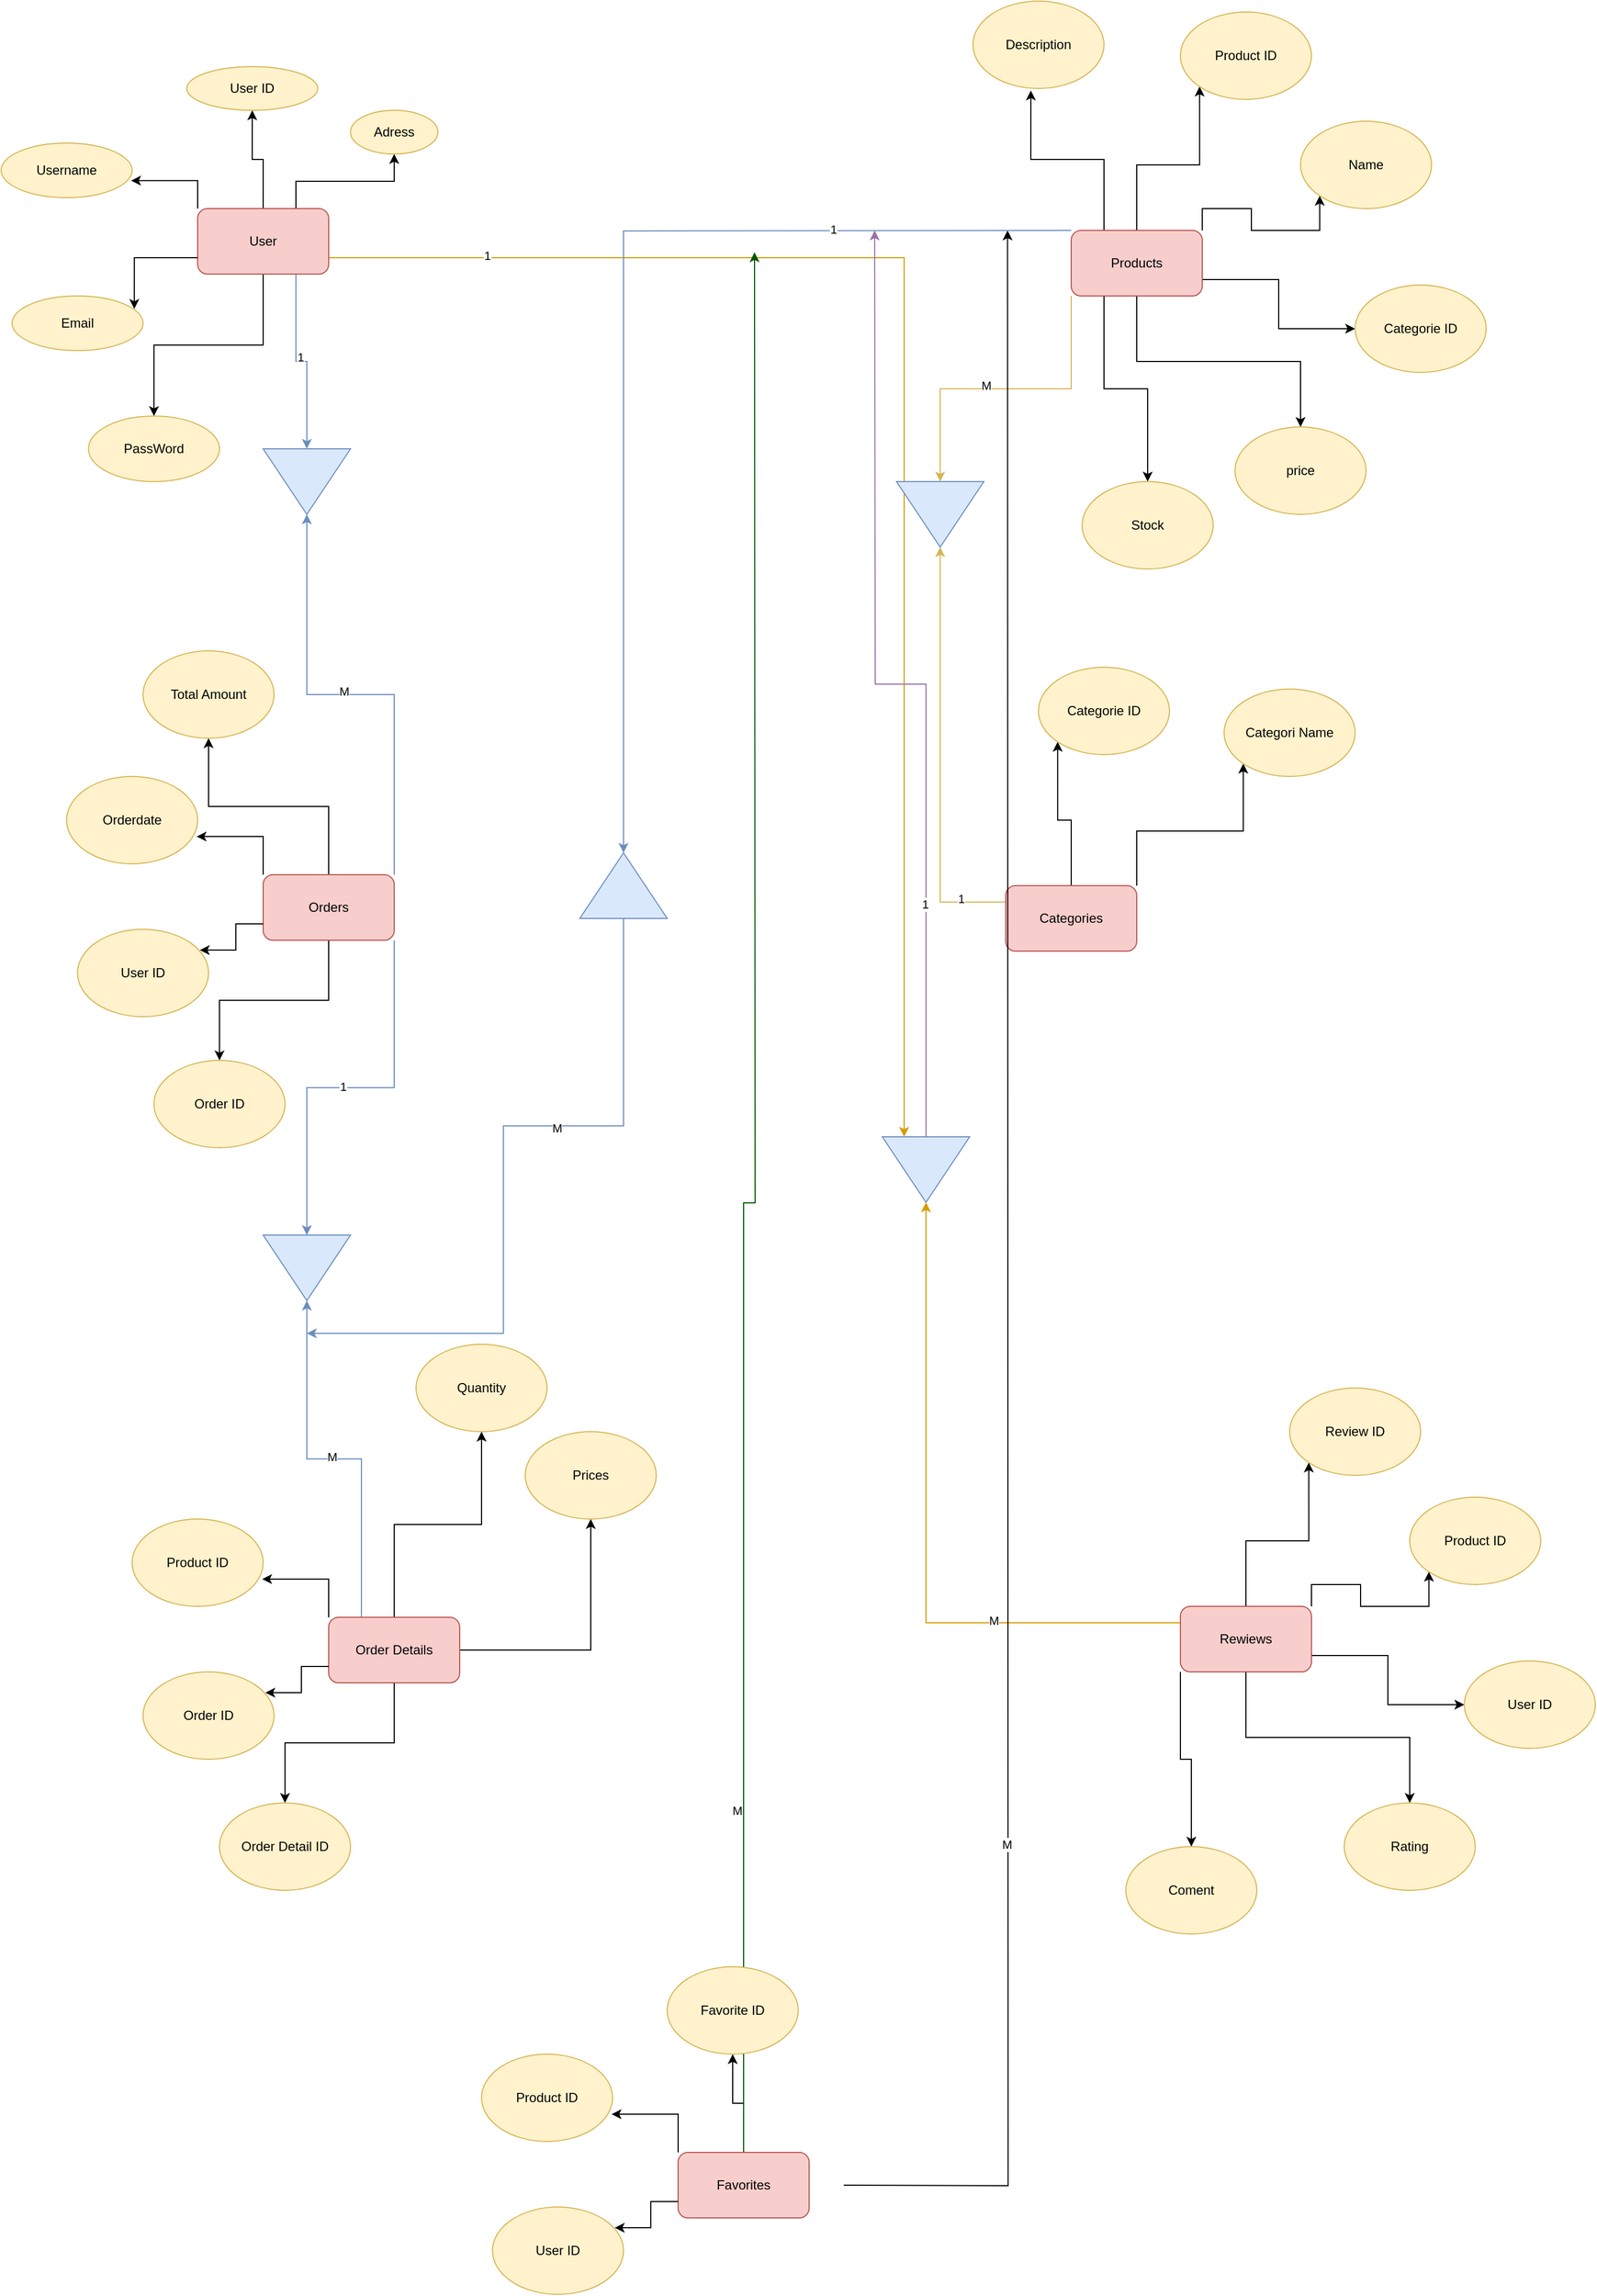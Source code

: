 <mxfile version="24.7.7">
  <diagram name="Sayfa -1" id="LJBxOdH8jgoR7RfQ9L8A">
    <mxGraphModel dx="4097" dy="3398" grid="1" gridSize="10" guides="1" tooltips="1" connect="1" arrows="1" fold="1" page="1" pageScale="1" pageWidth="827" pageHeight="1169" math="0" shadow="0">
      <root>
        <mxCell id="0" />
        <mxCell id="1" parent="0" />
        <mxCell id="4HqPpDMdaFQgptK1f3Gv-8" style="edgeStyle=orthogonalEdgeStyle;rounded=0;orthogonalLoop=1;jettySize=auto;html=1;exitX=0.5;exitY=0;exitDx=0;exitDy=0;entryX=0.5;entryY=1;entryDx=0;entryDy=0;" edge="1" parent="1" source="4HqPpDMdaFQgptK1f3Gv-1" target="4HqPpDMdaFQgptK1f3Gv-5">
          <mxGeometry relative="1" as="geometry" />
        </mxCell>
        <mxCell id="4HqPpDMdaFQgptK1f3Gv-9" style="edgeStyle=orthogonalEdgeStyle;rounded=0;orthogonalLoop=1;jettySize=auto;html=1;exitX=0.5;exitY=1;exitDx=0;exitDy=0;" edge="1" parent="1" source="4HqPpDMdaFQgptK1f3Gv-1" target="4HqPpDMdaFQgptK1f3Gv-2">
          <mxGeometry relative="1" as="geometry" />
        </mxCell>
        <mxCell id="4HqPpDMdaFQgptK1f3Gv-87" value="" style="edgeStyle=orthogonalEdgeStyle;rounded=0;orthogonalLoop=1;jettySize=auto;html=1;exitX=0.75;exitY=0;exitDx=0;exitDy=0;" edge="1" parent="1" source="4HqPpDMdaFQgptK1f3Gv-1" target="4HqPpDMdaFQgptK1f3Gv-86">
          <mxGeometry relative="1" as="geometry" />
        </mxCell>
        <mxCell id="4HqPpDMdaFQgptK1f3Gv-119" style="edgeStyle=orthogonalEdgeStyle;rounded=0;orthogonalLoop=1;jettySize=auto;html=1;exitX=0.75;exitY=1;exitDx=0;exitDy=0;entryX=0;entryY=0.5;entryDx=0;entryDy=0;fillColor=#dae8fc;strokeColor=#6c8ebf;" edge="1" parent="1" source="4HqPpDMdaFQgptK1f3Gv-1" target="4HqPpDMdaFQgptK1f3Gv-118">
          <mxGeometry relative="1" as="geometry" />
        </mxCell>
        <mxCell id="4HqPpDMdaFQgptK1f3Gv-127" value="1" style="edgeLabel;html=1;align=center;verticalAlign=middle;resizable=0;points=[];" vertex="1" connectable="0" parent="4HqPpDMdaFQgptK1f3Gv-119">
          <mxGeometry x="-0.017" y="4" relative="1" as="geometry">
            <mxPoint as="offset" />
          </mxGeometry>
        </mxCell>
        <mxCell id="4HqPpDMdaFQgptK1f3Gv-146" style="edgeStyle=orthogonalEdgeStyle;rounded=0;orthogonalLoop=1;jettySize=auto;html=1;exitX=1;exitY=0.75;exitDx=0;exitDy=0;entryX=0;entryY=0.75;entryDx=0;entryDy=0;fillColor=#ffe6cc;strokeColor=#d79b00;" edge="1" parent="1" source="4HqPpDMdaFQgptK1f3Gv-1" target="4HqPpDMdaFQgptK1f3Gv-141">
          <mxGeometry relative="1" as="geometry" />
        </mxCell>
        <mxCell id="4HqPpDMdaFQgptK1f3Gv-147" value="1" style="edgeLabel;html=1;align=center;verticalAlign=middle;resizable=0;points=[];" vertex="1" connectable="0" parent="4HqPpDMdaFQgptK1f3Gv-146">
          <mxGeometry x="-0.781" y="2" relative="1" as="geometry">
            <mxPoint x="-1" as="offset" />
          </mxGeometry>
        </mxCell>
        <mxCell id="4HqPpDMdaFQgptK1f3Gv-1" value="User" style="rounded=1;whiteSpace=wrap;html=1;fillColor=#f8cecc;strokeColor=#b85450;" vertex="1" parent="1">
          <mxGeometry x="190" y="180" width="120" height="60" as="geometry" />
        </mxCell>
        <mxCell id="4HqPpDMdaFQgptK1f3Gv-2" value="PassWord" style="ellipse;whiteSpace=wrap;html=1;fillColor=#fff2cc;strokeColor=#d6b656;" vertex="1" parent="1">
          <mxGeometry x="90" y="370" width="120" height="60" as="geometry" />
        </mxCell>
        <mxCell id="4HqPpDMdaFQgptK1f3Gv-3" value="Email" style="ellipse;whiteSpace=wrap;html=1;fillColor=#fff2cc;strokeColor=#d6b656;" vertex="1" parent="1">
          <mxGeometry x="20" y="260" width="120" height="50" as="geometry" />
        </mxCell>
        <mxCell id="4HqPpDMdaFQgptK1f3Gv-4" value="Username" style="ellipse;whiteSpace=wrap;html=1;fillColor=#fff2cc;strokeColor=#d6b656;" vertex="1" parent="1">
          <mxGeometry x="10" y="120" width="120" height="50" as="geometry" />
        </mxCell>
        <mxCell id="4HqPpDMdaFQgptK1f3Gv-5" value="User ID" style="ellipse;whiteSpace=wrap;html=1;fillColor=#fff2cc;strokeColor=#d6b656;" vertex="1" parent="1">
          <mxGeometry x="180" y="50" width="120" height="40" as="geometry" />
        </mxCell>
        <mxCell id="4HqPpDMdaFQgptK1f3Gv-6" style="edgeStyle=orthogonalEdgeStyle;rounded=0;orthogonalLoop=1;jettySize=auto;html=1;exitX=0;exitY=0;exitDx=0;exitDy=0;entryX=0.992;entryY=0.688;entryDx=0;entryDy=0;entryPerimeter=0;" edge="1" parent="1" source="4HqPpDMdaFQgptK1f3Gv-1" target="4HqPpDMdaFQgptK1f3Gv-4">
          <mxGeometry relative="1" as="geometry" />
        </mxCell>
        <mxCell id="4HqPpDMdaFQgptK1f3Gv-7" style="edgeStyle=orthogonalEdgeStyle;rounded=0;orthogonalLoop=1;jettySize=auto;html=1;exitX=0;exitY=0.75;exitDx=0;exitDy=0;entryX=0.933;entryY=0.238;entryDx=0;entryDy=0;entryPerimeter=0;" edge="1" parent="1" source="4HqPpDMdaFQgptK1f3Gv-1" target="4HqPpDMdaFQgptK1f3Gv-3">
          <mxGeometry relative="1" as="geometry" />
        </mxCell>
        <mxCell id="4HqPpDMdaFQgptK1f3Gv-11" style="edgeStyle=orthogonalEdgeStyle;rounded=0;orthogonalLoop=1;jettySize=auto;html=1;exitX=0.5;exitY=1;exitDx=0;exitDy=0;" edge="1" parent="1" source="4HqPpDMdaFQgptK1f3Gv-12" target="4HqPpDMdaFQgptK1f3Gv-13">
          <mxGeometry relative="1" as="geometry" />
        </mxCell>
        <mxCell id="4HqPpDMdaFQgptK1f3Gv-20" style="edgeStyle=orthogonalEdgeStyle;rounded=0;orthogonalLoop=1;jettySize=auto;html=1;exitX=1;exitY=0.75;exitDx=0;exitDy=0;entryX=0;entryY=0.5;entryDx=0;entryDy=0;" edge="1" parent="1" source="4HqPpDMdaFQgptK1f3Gv-12" target="4HqPpDMdaFQgptK1f3Gv-14">
          <mxGeometry relative="1" as="geometry" />
        </mxCell>
        <mxCell id="4HqPpDMdaFQgptK1f3Gv-21" style="edgeStyle=orthogonalEdgeStyle;rounded=0;orthogonalLoop=1;jettySize=auto;html=1;exitX=1;exitY=0;exitDx=0;exitDy=0;entryX=0;entryY=1;entryDx=0;entryDy=0;" edge="1" parent="1" source="4HqPpDMdaFQgptK1f3Gv-12" target="4HqPpDMdaFQgptK1f3Gv-16">
          <mxGeometry relative="1" as="geometry" />
        </mxCell>
        <mxCell id="4HqPpDMdaFQgptK1f3Gv-22" style="edgeStyle=orthogonalEdgeStyle;rounded=0;orthogonalLoop=1;jettySize=auto;html=1;exitX=0.5;exitY=0;exitDx=0;exitDy=0;entryX=0;entryY=1;entryDx=0;entryDy=0;" edge="1" parent="1" source="4HqPpDMdaFQgptK1f3Gv-12" target="4HqPpDMdaFQgptK1f3Gv-15">
          <mxGeometry relative="1" as="geometry" />
        </mxCell>
        <mxCell id="4HqPpDMdaFQgptK1f3Gv-104" style="edgeStyle=orthogonalEdgeStyle;rounded=0;orthogonalLoop=1;jettySize=auto;html=1;exitX=0.25;exitY=1;exitDx=0;exitDy=0;entryX=0.5;entryY=0;entryDx=0;entryDy=0;" edge="1" parent="1" source="4HqPpDMdaFQgptK1f3Gv-12" target="4HqPpDMdaFQgptK1f3Gv-105">
          <mxGeometry relative="1" as="geometry">
            <mxPoint x="1060" y="430" as="targetPoint" />
          </mxGeometry>
        </mxCell>
        <mxCell id="4HqPpDMdaFQgptK1f3Gv-106" style="edgeStyle=orthogonalEdgeStyle;rounded=0;orthogonalLoop=1;jettySize=auto;html=1;exitX=0.25;exitY=0;exitDx=0;exitDy=0;entryX=0.442;entryY=1.023;entryDx=0;entryDy=0;entryPerimeter=0;" edge="1" parent="1" source="4HqPpDMdaFQgptK1f3Gv-12" target="4HqPpDMdaFQgptK1f3Gv-107">
          <mxGeometry relative="1" as="geometry">
            <mxPoint x="960" y="70" as="targetPoint" />
          </mxGeometry>
        </mxCell>
        <mxCell id="4HqPpDMdaFQgptK1f3Gv-121" style="edgeStyle=orthogonalEdgeStyle;rounded=0;orthogonalLoop=1;jettySize=auto;html=1;exitX=0;exitY=1;exitDx=0;exitDy=0;entryX=0;entryY=0.5;entryDx=0;entryDy=0;fillColor=#fff2cc;strokeColor=#d6b656;" edge="1" parent="1" source="4HqPpDMdaFQgptK1f3Gv-12" target="4HqPpDMdaFQgptK1f3Gv-120">
          <mxGeometry relative="1" as="geometry" />
        </mxCell>
        <mxCell id="4HqPpDMdaFQgptK1f3Gv-131" value="M" style="edgeLabel;html=1;align=center;verticalAlign=middle;resizable=0;points=[];" vertex="1" connectable="0" parent="4HqPpDMdaFQgptK1f3Gv-121">
          <mxGeometry x="0.126" y="-3" relative="1" as="geometry">
            <mxPoint as="offset" />
          </mxGeometry>
        </mxCell>
        <mxCell id="4HqPpDMdaFQgptK1f3Gv-12" value="Products" style="rounded=1;whiteSpace=wrap;html=1;fillColor=#f8cecc;strokeColor=#b85450;" vertex="1" parent="1">
          <mxGeometry x="990" y="200" width="120" height="60" as="geometry" />
        </mxCell>
        <mxCell id="4HqPpDMdaFQgptK1f3Gv-13" value="price" style="ellipse;whiteSpace=wrap;html=1;fillColor=#fff2cc;strokeColor=#d6b656;" vertex="1" parent="1">
          <mxGeometry x="1140" y="380" width="120" height="80" as="geometry" />
        </mxCell>
        <mxCell id="4HqPpDMdaFQgptK1f3Gv-14" value="Categorie ID" style="ellipse;whiteSpace=wrap;html=1;fillColor=#fff2cc;strokeColor=#d6b656;" vertex="1" parent="1">
          <mxGeometry x="1250" y="250" width="120" height="80" as="geometry" />
        </mxCell>
        <mxCell id="4HqPpDMdaFQgptK1f3Gv-15" value="Product ID" style="ellipse;whiteSpace=wrap;html=1;fillColor=#fff2cc;strokeColor=#d6b656;" vertex="1" parent="1">
          <mxGeometry x="1090" width="120" height="80" as="geometry" />
        </mxCell>
        <mxCell id="4HqPpDMdaFQgptK1f3Gv-16" value="Name" style="ellipse;whiteSpace=wrap;html=1;fillColor=#fff2cc;strokeColor=#d6b656;" vertex="1" parent="1">
          <mxGeometry x="1200" y="100" width="120" height="80" as="geometry" />
        </mxCell>
        <mxCell id="4HqPpDMdaFQgptK1f3Gv-23" style="edgeStyle=orthogonalEdgeStyle;rounded=0;orthogonalLoop=1;jettySize=auto;html=1;exitX=0.5;exitY=0;exitDx=0;exitDy=0;entryX=0.5;entryY=1;entryDx=0;entryDy=0;" edge="1" parent="1" source="4HqPpDMdaFQgptK1f3Gv-25" target="4HqPpDMdaFQgptK1f3Gv-29">
          <mxGeometry relative="1" as="geometry" />
        </mxCell>
        <mxCell id="4HqPpDMdaFQgptK1f3Gv-24" style="edgeStyle=orthogonalEdgeStyle;rounded=0;orthogonalLoop=1;jettySize=auto;html=1;exitX=0.5;exitY=1;exitDx=0;exitDy=0;" edge="1" parent="1" source="4HqPpDMdaFQgptK1f3Gv-25" target="4HqPpDMdaFQgptK1f3Gv-26">
          <mxGeometry relative="1" as="geometry" />
        </mxCell>
        <mxCell id="4HqPpDMdaFQgptK1f3Gv-117" style="edgeStyle=orthogonalEdgeStyle;rounded=0;orthogonalLoop=1;jettySize=auto;html=1;exitX=1;exitY=0;exitDx=0;exitDy=0;entryX=1;entryY=0.5;entryDx=0;entryDy=0;fillColor=#dae8fc;strokeColor=#6c8ebf;" edge="1" parent="1" source="4HqPpDMdaFQgptK1f3Gv-25" target="4HqPpDMdaFQgptK1f3Gv-118">
          <mxGeometry relative="1" as="geometry">
            <mxPoint x="290" y="470" as="targetPoint" />
          </mxGeometry>
        </mxCell>
        <mxCell id="4HqPpDMdaFQgptK1f3Gv-128" value="M" style="edgeLabel;html=1;align=center;verticalAlign=middle;resizable=0;points=[];" vertex="1" connectable="0" parent="4HqPpDMdaFQgptK1f3Gv-117">
          <mxGeometry x="0.032" y="-3" relative="1" as="geometry">
            <mxPoint as="offset" />
          </mxGeometry>
        </mxCell>
        <mxCell id="4HqPpDMdaFQgptK1f3Gv-124" style="edgeStyle=orthogonalEdgeStyle;rounded=0;orthogonalLoop=1;jettySize=auto;html=1;exitX=1;exitY=1;exitDx=0;exitDy=0;entryX=0;entryY=0.5;entryDx=0;entryDy=0;fillColor=#dae8fc;strokeColor=#6c8ebf;" edge="1" parent="1" source="4HqPpDMdaFQgptK1f3Gv-25" target="4HqPpDMdaFQgptK1f3Gv-123">
          <mxGeometry relative="1" as="geometry" />
        </mxCell>
        <mxCell id="4HqPpDMdaFQgptK1f3Gv-132" value="1" style="edgeLabel;html=1;align=center;verticalAlign=middle;resizable=0;points=[];" vertex="1" connectable="0" parent="4HqPpDMdaFQgptK1f3Gv-124">
          <mxGeometry x="0.039" y="-1" relative="1" as="geometry">
            <mxPoint as="offset" />
          </mxGeometry>
        </mxCell>
        <mxCell id="4HqPpDMdaFQgptK1f3Gv-25" value="Orders" style="rounded=1;whiteSpace=wrap;html=1;fillColor=#f8cecc;strokeColor=#b85450;" vertex="1" parent="1">
          <mxGeometry x="250" y="790" width="120" height="60" as="geometry" />
        </mxCell>
        <mxCell id="4HqPpDMdaFQgptK1f3Gv-26" value="Order ID" style="ellipse;whiteSpace=wrap;html=1;fillColor=#fff2cc;strokeColor=#d6b656;" vertex="1" parent="1">
          <mxGeometry x="150" y="960" width="120" height="80" as="geometry" />
        </mxCell>
        <mxCell id="4HqPpDMdaFQgptK1f3Gv-27" value="User ID" style="ellipse;whiteSpace=wrap;html=1;fillColor=#fff2cc;strokeColor=#d6b656;" vertex="1" parent="1">
          <mxGeometry x="80" y="840" width="120" height="80" as="geometry" />
        </mxCell>
        <mxCell id="4HqPpDMdaFQgptK1f3Gv-28" value="Orderdate" style="ellipse;whiteSpace=wrap;html=1;fillColor=#fff2cc;strokeColor=#d6b656;" vertex="1" parent="1">
          <mxGeometry x="70" y="700" width="120" height="80" as="geometry" />
        </mxCell>
        <mxCell id="4HqPpDMdaFQgptK1f3Gv-29" value="Total Amount" style="ellipse;whiteSpace=wrap;html=1;fillColor=#fff2cc;strokeColor=#d6b656;" vertex="1" parent="1">
          <mxGeometry x="140" y="585" width="120" height="80" as="geometry" />
        </mxCell>
        <mxCell id="4HqPpDMdaFQgptK1f3Gv-30" style="edgeStyle=orthogonalEdgeStyle;rounded=0;orthogonalLoop=1;jettySize=auto;html=1;exitX=0;exitY=0;exitDx=0;exitDy=0;entryX=0.992;entryY=0.688;entryDx=0;entryDy=0;entryPerimeter=0;" edge="1" parent="1" source="4HqPpDMdaFQgptK1f3Gv-25" target="4HqPpDMdaFQgptK1f3Gv-28">
          <mxGeometry relative="1" as="geometry" />
        </mxCell>
        <mxCell id="4HqPpDMdaFQgptK1f3Gv-31" style="edgeStyle=orthogonalEdgeStyle;rounded=0;orthogonalLoop=1;jettySize=auto;html=1;exitX=0;exitY=0.75;exitDx=0;exitDy=0;entryX=0.933;entryY=0.238;entryDx=0;entryDy=0;entryPerimeter=0;" edge="1" parent="1" source="4HqPpDMdaFQgptK1f3Gv-25" target="4HqPpDMdaFQgptK1f3Gv-27">
          <mxGeometry relative="1" as="geometry" />
        </mxCell>
        <mxCell id="4HqPpDMdaFQgptK1f3Gv-34" style="edgeStyle=orthogonalEdgeStyle;rounded=0;orthogonalLoop=1;jettySize=auto;html=1;exitX=1;exitY=0;exitDx=0;exitDy=0;entryX=0;entryY=1;entryDx=0;entryDy=0;" edge="1" parent="1" source="4HqPpDMdaFQgptK1f3Gv-36" target="4HqPpDMdaFQgptK1f3Gv-40">
          <mxGeometry relative="1" as="geometry" />
        </mxCell>
        <mxCell id="4HqPpDMdaFQgptK1f3Gv-35" style="edgeStyle=orthogonalEdgeStyle;rounded=0;orthogonalLoop=1;jettySize=auto;html=1;exitX=0.5;exitY=0;exitDx=0;exitDy=0;entryX=0;entryY=1;entryDx=0;entryDy=0;" edge="1" parent="1" source="4HqPpDMdaFQgptK1f3Gv-36" target="4HqPpDMdaFQgptK1f3Gv-39">
          <mxGeometry relative="1" as="geometry" />
        </mxCell>
        <mxCell id="4HqPpDMdaFQgptK1f3Gv-122" style="edgeStyle=orthogonalEdgeStyle;rounded=0;orthogonalLoop=1;jettySize=auto;html=1;exitX=0;exitY=0.25;exitDx=0;exitDy=0;entryX=1;entryY=0.5;entryDx=0;entryDy=0;fillColor=#fff2cc;strokeColor=#d6b656;" edge="1" parent="1" source="4HqPpDMdaFQgptK1f3Gv-36" target="4HqPpDMdaFQgptK1f3Gv-120">
          <mxGeometry relative="1" as="geometry" />
        </mxCell>
        <mxCell id="4HqPpDMdaFQgptK1f3Gv-129" value="1" style="edgeLabel;html=1;align=center;verticalAlign=middle;resizable=0;points=[];" vertex="1" connectable="0" parent="4HqPpDMdaFQgptK1f3Gv-122">
          <mxGeometry x="-0.789" y="-3" relative="1" as="geometry">
            <mxPoint x="-1" as="offset" />
          </mxGeometry>
        </mxCell>
        <mxCell id="4HqPpDMdaFQgptK1f3Gv-36" value="Categories" style="rounded=1;whiteSpace=wrap;html=1;fillColor=#f8cecc;strokeColor=#b85450;" vertex="1" parent="1">
          <mxGeometry x="930" y="800" width="120" height="60" as="geometry" />
        </mxCell>
        <mxCell id="4HqPpDMdaFQgptK1f3Gv-39" value="Categorie ID" style="ellipse;whiteSpace=wrap;html=1;fillColor=#fff2cc;strokeColor=#d6b656;" vertex="1" parent="1">
          <mxGeometry x="960" y="600" width="120" height="80" as="geometry" />
        </mxCell>
        <mxCell id="4HqPpDMdaFQgptK1f3Gv-40" value="Categori Name" style="ellipse;whiteSpace=wrap;html=1;fillColor=#fff2cc;strokeColor=#d6b656;" vertex="1" parent="1">
          <mxGeometry x="1130" y="620" width="120" height="80" as="geometry" />
        </mxCell>
        <mxCell id="4HqPpDMdaFQgptK1f3Gv-41" style="edgeStyle=orthogonalEdgeStyle;rounded=0;orthogonalLoop=1;jettySize=auto;html=1;exitX=0.5;exitY=0;exitDx=0;exitDy=0;entryX=0.5;entryY=1;entryDx=0;entryDy=0;" edge="1" parent="1" source="4HqPpDMdaFQgptK1f3Gv-43" target="4HqPpDMdaFQgptK1f3Gv-47">
          <mxGeometry relative="1" as="geometry" />
        </mxCell>
        <mxCell id="4HqPpDMdaFQgptK1f3Gv-42" style="edgeStyle=orthogonalEdgeStyle;rounded=0;orthogonalLoop=1;jettySize=auto;html=1;exitX=0.5;exitY=1;exitDx=0;exitDy=0;" edge="1" parent="1" source="4HqPpDMdaFQgptK1f3Gv-43" target="4HqPpDMdaFQgptK1f3Gv-44">
          <mxGeometry relative="1" as="geometry" />
        </mxCell>
        <mxCell id="4HqPpDMdaFQgptK1f3Gv-88" style="edgeStyle=orthogonalEdgeStyle;rounded=0;orthogonalLoop=1;jettySize=auto;html=1;entryX=0.5;entryY=1;entryDx=0;entryDy=0;exitX=1;exitY=0.5;exitDx=0;exitDy=0;" edge="1" parent="1" source="4HqPpDMdaFQgptK1f3Gv-43" target="4HqPpDMdaFQgptK1f3Gv-91">
          <mxGeometry relative="1" as="geometry">
            <mxPoint x="500" y="1370" as="targetPoint" />
            <mxPoint x="550" y="1480" as="sourcePoint" />
          </mxGeometry>
        </mxCell>
        <mxCell id="4HqPpDMdaFQgptK1f3Gv-125" style="edgeStyle=orthogonalEdgeStyle;rounded=0;orthogonalLoop=1;jettySize=auto;html=1;exitX=0.25;exitY=0;exitDx=0;exitDy=0;entryX=1;entryY=0.5;entryDx=0;entryDy=0;fillColor=#dae8fc;strokeColor=#6c8ebf;" edge="1" parent="1" source="4HqPpDMdaFQgptK1f3Gv-43" target="4HqPpDMdaFQgptK1f3Gv-123">
          <mxGeometry relative="1" as="geometry" />
        </mxCell>
        <mxCell id="4HqPpDMdaFQgptK1f3Gv-133" value="M" style="edgeLabel;html=1;align=center;verticalAlign=middle;resizable=0;points=[];" vertex="1" connectable="0" parent="4HqPpDMdaFQgptK1f3Gv-125">
          <mxGeometry x="0.005" y="-2" relative="1" as="geometry">
            <mxPoint x="-1" as="offset" />
          </mxGeometry>
        </mxCell>
        <mxCell id="4HqPpDMdaFQgptK1f3Gv-43" value="Order Details" style="rounded=1;whiteSpace=wrap;html=1;fillColor=#f8cecc;strokeColor=#b85450;" vertex="1" parent="1">
          <mxGeometry x="310" y="1470" width="120" height="60" as="geometry" />
        </mxCell>
        <mxCell id="4HqPpDMdaFQgptK1f3Gv-44" value="Order Detail ID" style="ellipse;whiteSpace=wrap;html=1;fillColor=#fff2cc;strokeColor=#d6b656;" vertex="1" parent="1">
          <mxGeometry x="210" y="1640" width="120" height="80" as="geometry" />
        </mxCell>
        <mxCell id="4HqPpDMdaFQgptK1f3Gv-45" value="Order ID" style="ellipse;whiteSpace=wrap;html=1;fillColor=#fff2cc;strokeColor=#d6b656;" vertex="1" parent="1">
          <mxGeometry x="140" y="1520" width="120" height="80" as="geometry" />
        </mxCell>
        <mxCell id="4HqPpDMdaFQgptK1f3Gv-46" value="Product ID" style="ellipse;whiteSpace=wrap;html=1;fillColor=#fff2cc;strokeColor=#d6b656;" vertex="1" parent="1">
          <mxGeometry x="130" y="1380" width="120" height="80" as="geometry" />
        </mxCell>
        <mxCell id="4HqPpDMdaFQgptK1f3Gv-47" value="Quantity" style="ellipse;whiteSpace=wrap;html=1;fillColor=#fff2cc;strokeColor=#d6b656;" vertex="1" parent="1">
          <mxGeometry x="390" y="1220" width="120" height="80" as="geometry" />
        </mxCell>
        <mxCell id="4HqPpDMdaFQgptK1f3Gv-48" style="edgeStyle=orthogonalEdgeStyle;rounded=0;orthogonalLoop=1;jettySize=auto;html=1;exitX=0;exitY=0;exitDx=0;exitDy=0;entryX=0.992;entryY=0.688;entryDx=0;entryDy=0;entryPerimeter=0;" edge="1" parent="1" source="4HqPpDMdaFQgptK1f3Gv-43" target="4HqPpDMdaFQgptK1f3Gv-46">
          <mxGeometry relative="1" as="geometry" />
        </mxCell>
        <mxCell id="4HqPpDMdaFQgptK1f3Gv-49" style="edgeStyle=orthogonalEdgeStyle;rounded=0;orthogonalLoop=1;jettySize=auto;html=1;exitX=0;exitY=0.75;exitDx=0;exitDy=0;entryX=0.933;entryY=0.238;entryDx=0;entryDy=0;entryPerimeter=0;" edge="1" parent="1" source="4HqPpDMdaFQgptK1f3Gv-43" target="4HqPpDMdaFQgptK1f3Gv-45">
          <mxGeometry relative="1" as="geometry" />
        </mxCell>
        <mxCell id="4HqPpDMdaFQgptK1f3Gv-77" style="edgeStyle=orthogonalEdgeStyle;rounded=0;orthogonalLoop=1;jettySize=auto;html=1;exitX=0.5;exitY=1;exitDx=0;exitDy=0;" edge="1" parent="1" source="4HqPpDMdaFQgptK1f3Gv-81" target="4HqPpDMdaFQgptK1f3Gv-82">
          <mxGeometry relative="1" as="geometry" />
        </mxCell>
        <mxCell id="4HqPpDMdaFQgptK1f3Gv-78" style="edgeStyle=orthogonalEdgeStyle;rounded=0;orthogonalLoop=1;jettySize=auto;html=1;exitX=1;exitY=0.75;exitDx=0;exitDy=0;entryX=0;entryY=0.5;entryDx=0;entryDy=0;" edge="1" parent="1" source="4HqPpDMdaFQgptK1f3Gv-81" target="4HqPpDMdaFQgptK1f3Gv-83">
          <mxGeometry relative="1" as="geometry" />
        </mxCell>
        <mxCell id="4HqPpDMdaFQgptK1f3Gv-79" style="edgeStyle=orthogonalEdgeStyle;rounded=0;orthogonalLoop=1;jettySize=auto;html=1;exitX=1;exitY=0;exitDx=0;exitDy=0;entryX=0;entryY=1;entryDx=0;entryDy=0;" edge="1" parent="1" source="4HqPpDMdaFQgptK1f3Gv-81" target="4HqPpDMdaFQgptK1f3Gv-85">
          <mxGeometry relative="1" as="geometry" />
        </mxCell>
        <mxCell id="4HqPpDMdaFQgptK1f3Gv-80" style="edgeStyle=orthogonalEdgeStyle;rounded=0;orthogonalLoop=1;jettySize=auto;html=1;exitX=0.5;exitY=0;exitDx=0;exitDy=0;entryX=0;entryY=1;entryDx=0;entryDy=0;" edge="1" parent="1" source="4HqPpDMdaFQgptK1f3Gv-81" target="4HqPpDMdaFQgptK1f3Gv-84">
          <mxGeometry relative="1" as="geometry" />
        </mxCell>
        <mxCell id="4HqPpDMdaFQgptK1f3Gv-93" style="edgeStyle=orthogonalEdgeStyle;rounded=0;orthogonalLoop=1;jettySize=auto;html=1;exitX=0;exitY=1;exitDx=0;exitDy=0;entryX=0.5;entryY=0;entryDx=0;entryDy=0;" edge="1" parent="1" source="4HqPpDMdaFQgptK1f3Gv-81" target="4HqPpDMdaFQgptK1f3Gv-94">
          <mxGeometry relative="1" as="geometry">
            <mxPoint x="1100" y="1680" as="targetPoint" />
          </mxGeometry>
        </mxCell>
        <mxCell id="4HqPpDMdaFQgptK1f3Gv-140" style="edgeStyle=orthogonalEdgeStyle;rounded=0;orthogonalLoop=1;jettySize=auto;html=1;exitX=0;exitY=0.25;exitDx=0;exitDy=0;entryX=1;entryY=0.5;entryDx=0;entryDy=0;fillColor=#ffe6cc;strokeColor=#d79b00;" edge="1" parent="1" source="4HqPpDMdaFQgptK1f3Gv-81" target="4HqPpDMdaFQgptK1f3Gv-141">
          <mxGeometry relative="1" as="geometry">
            <mxPoint x="1020" y="1090" as="targetPoint" />
          </mxGeometry>
        </mxCell>
        <mxCell id="4HqPpDMdaFQgptK1f3Gv-145" value="M" style="edgeLabel;html=1;align=center;verticalAlign=middle;resizable=0;points=[];" vertex="1" connectable="0" parent="4HqPpDMdaFQgptK1f3Gv-140">
          <mxGeometry x="-0.445" y="-2" relative="1" as="geometry">
            <mxPoint as="offset" />
          </mxGeometry>
        </mxCell>
        <mxCell id="4HqPpDMdaFQgptK1f3Gv-81" value="Rewiews" style="rounded=1;whiteSpace=wrap;html=1;fillColor=#f8cecc;strokeColor=#b85450;" vertex="1" parent="1">
          <mxGeometry x="1090" y="1460" width="120" height="60" as="geometry" />
        </mxCell>
        <mxCell id="4HqPpDMdaFQgptK1f3Gv-82" value="Rating" style="ellipse;whiteSpace=wrap;html=1;fillColor=#fff2cc;strokeColor=#d6b656;" vertex="1" parent="1">
          <mxGeometry x="1240" y="1640" width="120" height="80" as="geometry" />
        </mxCell>
        <mxCell id="4HqPpDMdaFQgptK1f3Gv-83" value="User ID" style="ellipse;whiteSpace=wrap;html=1;fillColor=#fff2cc;strokeColor=#d6b656;" vertex="1" parent="1">
          <mxGeometry x="1350" y="1510" width="120" height="80" as="geometry" />
        </mxCell>
        <mxCell id="4HqPpDMdaFQgptK1f3Gv-84" value="Review ID" style="ellipse;whiteSpace=wrap;html=1;fillColor=#fff2cc;strokeColor=#d6b656;" vertex="1" parent="1">
          <mxGeometry x="1190" y="1260" width="120" height="80" as="geometry" />
        </mxCell>
        <mxCell id="4HqPpDMdaFQgptK1f3Gv-85" value="Product ID" style="ellipse;whiteSpace=wrap;html=1;fillColor=#fff2cc;strokeColor=#d6b656;" vertex="1" parent="1">
          <mxGeometry x="1300" y="1360" width="120" height="80" as="geometry" />
        </mxCell>
        <mxCell id="4HqPpDMdaFQgptK1f3Gv-86" value="Adress" style="ellipse;whiteSpace=wrap;html=1;rounded=1;fillColor=#fff2cc;strokeColor=#d6b656;" vertex="1" parent="1">
          <mxGeometry x="330" y="90" width="80" height="40" as="geometry" />
        </mxCell>
        <mxCell id="4HqPpDMdaFQgptK1f3Gv-91" value="Prices" style="ellipse;whiteSpace=wrap;html=1;fillColor=#fff2cc;strokeColor=#d6b656;" vertex="1" parent="1">
          <mxGeometry x="490" y="1300" width="120" height="80" as="geometry" />
        </mxCell>
        <mxCell id="4HqPpDMdaFQgptK1f3Gv-94" value="Coment" style="ellipse;whiteSpace=wrap;html=1;fillColor=#fff2cc;strokeColor=#d6b656;" vertex="1" parent="1">
          <mxGeometry x="1040" y="1680" width="120" height="80" as="geometry" />
        </mxCell>
        <mxCell id="4HqPpDMdaFQgptK1f3Gv-95" style="edgeStyle=orthogonalEdgeStyle;rounded=0;orthogonalLoop=1;jettySize=auto;html=1;exitX=0.5;exitY=0;exitDx=0;exitDy=0;entryX=0.5;entryY=1;entryDx=0;entryDy=0;" edge="1" parent="1" source="4HqPpDMdaFQgptK1f3Gv-97" target="4HqPpDMdaFQgptK1f3Gv-101">
          <mxGeometry relative="1" as="geometry" />
        </mxCell>
        <mxCell id="4HqPpDMdaFQgptK1f3Gv-149" style="edgeStyle=orthogonalEdgeStyle;rounded=0;orthogonalLoop=1;jettySize=auto;html=1;fillColor=#008a00;strokeColor=#005700;" edge="1" parent="1" source="4HqPpDMdaFQgptK1f3Gv-97">
          <mxGeometry relative="1" as="geometry">
            <mxPoint x="700" y="220" as="targetPoint" />
          </mxGeometry>
        </mxCell>
        <mxCell id="4HqPpDMdaFQgptK1f3Gv-151" value="M" style="edgeLabel;html=1;align=center;verticalAlign=middle;resizable=0;points=[];" vertex="1" connectable="0" parent="4HqPpDMdaFQgptK1f3Gv-149">
          <mxGeometry x="-0.642" y="6" relative="1" as="geometry">
            <mxPoint as="offset" />
          </mxGeometry>
        </mxCell>
        <mxCell id="4HqPpDMdaFQgptK1f3Gv-150" style="edgeStyle=orthogonalEdgeStyle;rounded=0;orthogonalLoop=1;jettySize=auto;html=1;exitX=1;exitY=0.5;exitDx=0;exitDy=0;" edge="1" parent="1">
          <mxGeometry relative="1" as="geometry">
            <mxPoint x="931.7" y="200" as="targetPoint" />
            <mxPoint x="781.7" y="1990" as="sourcePoint" />
          </mxGeometry>
        </mxCell>
        <mxCell id="4HqPpDMdaFQgptK1f3Gv-152" value="M" style="edgeLabel;html=1;align=center;verticalAlign=middle;resizable=0;points=[];" vertex="1" connectable="0" parent="4HqPpDMdaFQgptK1f3Gv-150">
          <mxGeometry x="-0.523" y="1" relative="1" as="geometry">
            <mxPoint as="offset" />
          </mxGeometry>
        </mxCell>
        <mxCell id="4HqPpDMdaFQgptK1f3Gv-97" value="Favorites" style="rounded=1;whiteSpace=wrap;html=1;fillColor=#f8cecc;strokeColor=#b85450;" vertex="1" parent="1">
          <mxGeometry x="630" y="1960" width="120" height="60" as="geometry" />
        </mxCell>
        <mxCell id="4HqPpDMdaFQgptK1f3Gv-99" value="User ID" style="ellipse;whiteSpace=wrap;html=1;fillColor=#fff2cc;strokeColor=#d6b656;" vertex="1" parent="1">
          <mxGeometry x="460" y="2010" width="120" height="80" as="geometry" />
        </mxCell>
        <mxCell id="4HqPpDMdaFQgptK1f3Gv-100" value="Product ID" style="ellipse;whiteSpace=wrap;html=1;fillColor=#fff2cc;strokeColor=#d6b656;" vertex="1" parent="1">
          <mxGeometry x="450" y="1870" width="120" height="80" as="geometry" />
        </mxCell>
        <mxCell id="4HqPpDMdaFQgptK1f3Gv-101" value="Favorite ID" style="ellipse;whiteSpace=wrap;html=1;fillColor=#fff2cc;strokeColor=#d6b656;" vertex="1" parent="1">
          <mxGeometry x="620" y="1790" width="120" height="80" as="geometry" />
        </mxCell>
        <mxCell id="4HqPpDMdaFQgptK1f3Gv-102" style="edgeStyle=orthogonalEdgeStyle;rounded=0;orthogonalLoop=1;jettySize=auto;html=1;exitX=0;exitY=0;exitDx=0;exitDy=0;entryX=0.992;entryY=0.688;entryDx=0;entryDy=0;entryPerimeter=0;" edge="1" parent="1" source="4HqPpDMdaFQgptK1f3Gv-97" target="4HqPpDMdaFQgptK1f3Gv-100">
          <mxGeometry relative="1" as="geometry" />
        </mxCell>
        <mxCell id="4HqPpDMdaFQgptK1f3Gv-103" style="edgeStyle=orthogonalEdgeStyle;rounded=0;orthogonalLoop=1;jettySize=auto;html=1;exitX=0;exitY=0.75;exitDx=0;exitDy=0;entryX=0.933;entryY=0.238;entryDx=0;entryDy=0;entryPerimeter=0;" edge="1" parent="1" source="4HqPpDMdaFQgptK1f3Gv-97" target="4HqPpDMdaFQgptK1f3Gv-99">
          <mxGeometry relative="1" as="geometry" />
        </mxCell>
        <mxCell id="4HqPpDMdaFQgptK1f3Gv-105" value="Stock" style="ellipse;whiteSpace=wrap;html=1;fillColor=#fff2cc;strokeColor=#d6b656;" vertex="1" parent="1">
          <mxGeometry x="1000" y="430" width="120" height="80" as="geometry" />
        </mxCell>
        <mxCell id="4HqPpDMdaFQgptK1f3Gv-107" value="Description" style="ellipse;whiteSpace=wrap;html=1;fillColor=#fff2cc;strokeColor=#d6b656;" vertex="1" parent="1">
          <mxGeometry x="900" y="-10" width="120" height="80" as="geometry" />
        </mxCell>
        <mxCell id="4HqPpDMdaFQgptK1f3Gv-118" value="" style="triangle;whiteSpace=wrap;html=1;rotation=90;fillColor=#dae8fc;strokeColor=#6c8ebf;" vertex="1" parent="1">
          <mxGeometry x="260" y="390" width="60" height="80" as="geometry" />
        </mxCell>
        <mxCell id="4HqPpDMdaFQgptK1f3Gv-120" value="" style="triangle;whiteSpace=wrap;html=1;rotation=90;fillColor=#dae8fc;strokeColor=#6c8ebf;" vertex="1" parent="1">
          <mxGeometry x="840" y="420" width="60" height="80" as="geometry" />
        </mxCell>
        <mxCell id="4HqPpDMdaFQgptK1f3Gv-123" value="" style="triangle;whiteSpace=wrap;html=1;rotation=90;fillColor=#dae8fc;strokeColor=#6c8ebf;" vertex="1" parent="1">
          <mxGeometry x="260" y="1110" width="60" height="80" as="geometry" />
        </mxCell>
        <mxCell id="4HqPpDMdaFQgptK1f3Gv-136" value="" style="edgeStyle=orthogonalEdgeStyle;rounded=0;orthogonalLoop=1;jettySize=auto;html=1;exitX=0;exitY=0.25;exitDx=0;exitDy=0;fillColor=#dae8fc;strokeColor=#6c8ebf;" edge="1" parent="1" target="4HqPpDMdaFQgptK1f3Gv-135">
          <mxGeometry relative="1" as="geometry">
            <mxPoint x="290" y="1205" as="targetPoint" />
            <mxPoint x="990" y="200" as="sourcePoint" />
            <Array as="points" />
          </mxGeometry>
        </mxCell>
        <mxCell id="4HqPpDMdaFQgptK1f3Gv-138" value="1" style="edgeLabel;html=1;align=center;verticalAlign=middle;resizable=0;points=[];" vertex="1" connectable="0" parent="4HqPpDMdaFQgptK1f3Gv-136">
          <mxGeometry x="-0.555" y="-2" relative="1" as="geometry">
            <mxPoint as="offset" />
          </mxGeometry>
        </mxCell>
        <mxCell id="4HqPpDMdaFQgptK1f3Gv-137" style="edgeStyle=orthogonalEdgeStyle;rounded=0;orthogonalLoop=1;jettySize=auto;html=1;exitX=0;exitY=0.5;exitDx=0;exitDy=0;fillColor=#dae8fc;strokeColor=#6c8ebf;" edge="1" parent="1" source="4HqPpDMdaFQgptK1f3Gv-135">
          <mxGeometry relative="1" as="geometry">
            <mxPoint x="290" y="1210" as="targetPoint" />
            <Array as="points">
              <mxPoint x="580" y="1020" />
              <mxPoint x="470" y="1020" />
              <mxPoint x="470" y="1210" />
            </Array>
          </mxGeometry>
        </mxCell>
        <mxCell id="4HqPpDMdaFQgptK1f3Gv-139" value="M" style="edgeLabel;html=1;align=center;verticalAlign=middle;resizable=0;points=[];" vertex="1" connectable="0" parent="4HqPpDMdaFQgptK1f3Gv-137">
          <mxGeometry x="-0.249" y="2" relative="1" as="geometry">
            <mxPoint as="offset" />
          </mxGeometry>
        </mxCell>
        <mxCell id="4HqPpDMdaFQgptK1f3Gv-135" value="" style="triangle;whiteSpace=wrap;html=1;rotation=-90;fillColor=#dae8fc;strokeColor=#6c8ebf;" vertex="1" parent="1">
          <mxGeometry x="550" y="760" width="60" height="80" as="geometry" />
        </mxCell>
        <mxCell id="4HqPpDMdaFQgptK1f3Gv-142" style="edgeStyle=orthogonalEdgeStyle;rounded=0;orthogonalLoop=1;jettySize=auto;html=1;exitX=0;exitY=0.5;exitDx=0;exitDy=0;fillColor=#e1d5e7;strokeColor=#9673a6;" edge="1" parent="1" source="4HqPpDMdaFQgptK1f3Gv-141">
          <mxGeometry relative="1" as="geometry">
            <mxPoint x="810" y="200" as="targetPoint" />
          </mxGeometry>
        </mxCell>
        <mxCell id="4HqPpDMdaFQgptK1f3Gv-144" value="1" style="edgeLabel;html=1;align=center;verticalAlign=middle;resizable=0;points=[];" vertex="1" connectable="0" parent="4HqPpDMdaFQgptK1f3Gv-142">
          <mxGeometry x="-0.514" y="1" relative="1" as="geometry">
            <mxPoint as="offset" />
          </mxGeometry>
        </mxCell>
        <mxCell id="4HqPpDMdaFQgptK1f3Gv-141" value="" style="triangle;whiteSpace=wrap;html=1;rotation=90;fillColor=#dae8fc;strokeColor=#6c8ebf;" vertex="1" parent="1">
          <mxGeometry x="827" y="1020" width="60" height="80" as="geometry" />
        </mxCell>
      </root>
    </mxGraphModel>
  </diagram>
</mxfile>
